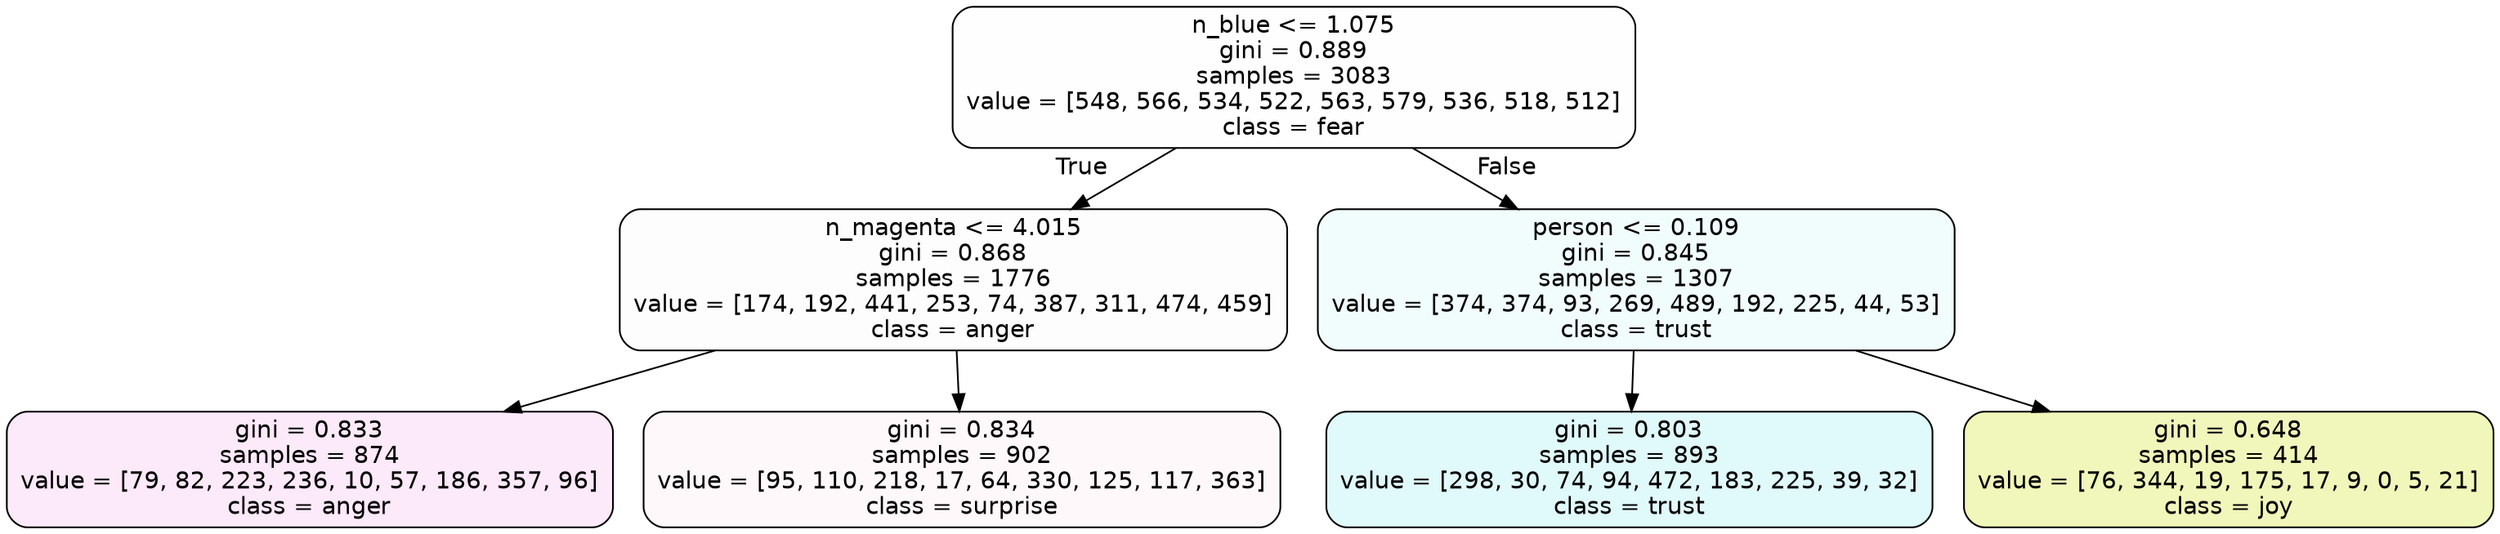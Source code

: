 digraph Tree {
node [shape=box, style="filled, rounded", color="black", fontname=helvetica] ;
edge [fontname=helvetica] ;
0 [label="n_blue <= 1.075\ngini = 0.889\nsamples = 3083\nvalue = [548, 566, 534, 522, 563, 579, 536, 518, 512]\nclass = fear", fillcolor="#3964e501"] ;
1 [label="n_magenta <= 4.015\ngini = 0.868\nsamples = 1776\nvalue = [174, 192, 441, 253, 74, 387, 311, 474, 459]\nclass = anger", fillcolor="#e539d702"] ;
0 -> 1 [labeldistance=2.5, labelangle=45, headlabel="True"] ;
2 [label="gini = 0.833\nsamples = 874\nvalue = [79, 82, 223, 236, 10, 57, 186, 357, 96]\nclass = anger", fillcolor="#e539d71c"] ;
1 -> 2 ;
3 [label="gini = 0.834\nsamples = 902\nvalue = [95, 110, 218, 17, 64, 330, 125, 117, 363]\nclass = surprise", fillcolor="#e5396408"] ;
1 -> 3 ;
4 [label="person <= 0.109\ngini = 0.845\nsamples = 1307\nvalue = [374, 374, 93, 269, 489, 192, 225, 44, 53]\nclass = trust", fillcolor="#39d7e511"] ;
0 -> 4 [labeldistance=2.5, labelangle=-45, headlabel="False"] ;
5 [label="gini = 0.803\nsamples = 893\nvalue = [298, 30, 74, 94, 472, 183, 225, 39, 32]\nclass = trust", fillcolor="#39d7e527"] ;
4 -> 5 ;
6 [label="gini = 0.648\nsamples = 414\nvalue = [76, 344, 19, 175, 17, 9, 0, 5, 21]\nclass = joy", fillcolor="#d7e53958"] ;
4 -> 6 ;
}